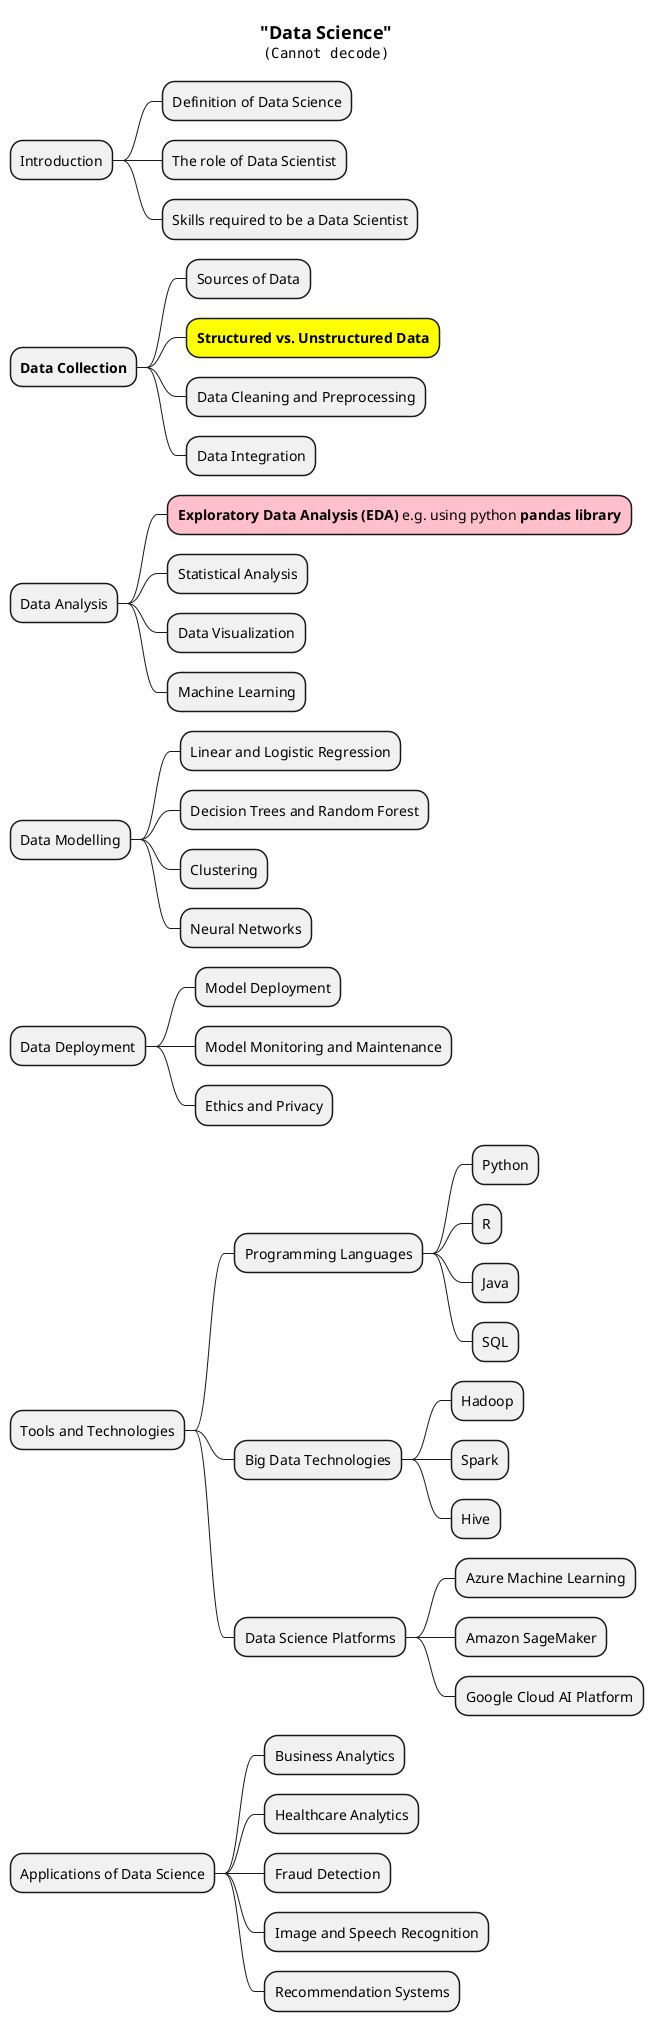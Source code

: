 @startmindmap
title = "Data Science" \n<img:images/img_18.png>

* Introduction
** Definition of Data Science
** The role of Data Scientist
** Skills required to be a Data Scientist

* **Data Collection**
** Sources of Data
**[#yellow] **Structured vs. Unstructured Data**
** Data Cleaning and Preprocessing
** Data Integration

* Data Analysis
**[#pink] **Exploratory Data Analysis (EDA)** e.g. using python **pandas library**
** Statistical Analysis
** Data Visualization
** Machine Learning

* Data Modelling
** Linear and Logistic Regression
** Decision Trees and Random Forest
** Clustering
** Neural Networks

* Data Deployment
** Model Deployment
** Model Monitoring and Maintenance
** Ethics and Privacy

* Tools and Technologies
** Programming Languages
*** Python
*** R
*** Java
*** SQL
** Big Data Technologies
*** Hadoop
*** Spark
*** Hive
** Data Science Platforms
*** Azure Machine Learning
*** Amazon SageMaker
*** Google Cloud AI Platform

* Applications of Data Science
** Business Analytics
** Healthcare Analytics
** Fraud Detection
** Image and Speech Recognition
** Recommendation Systems

@endmindmap
